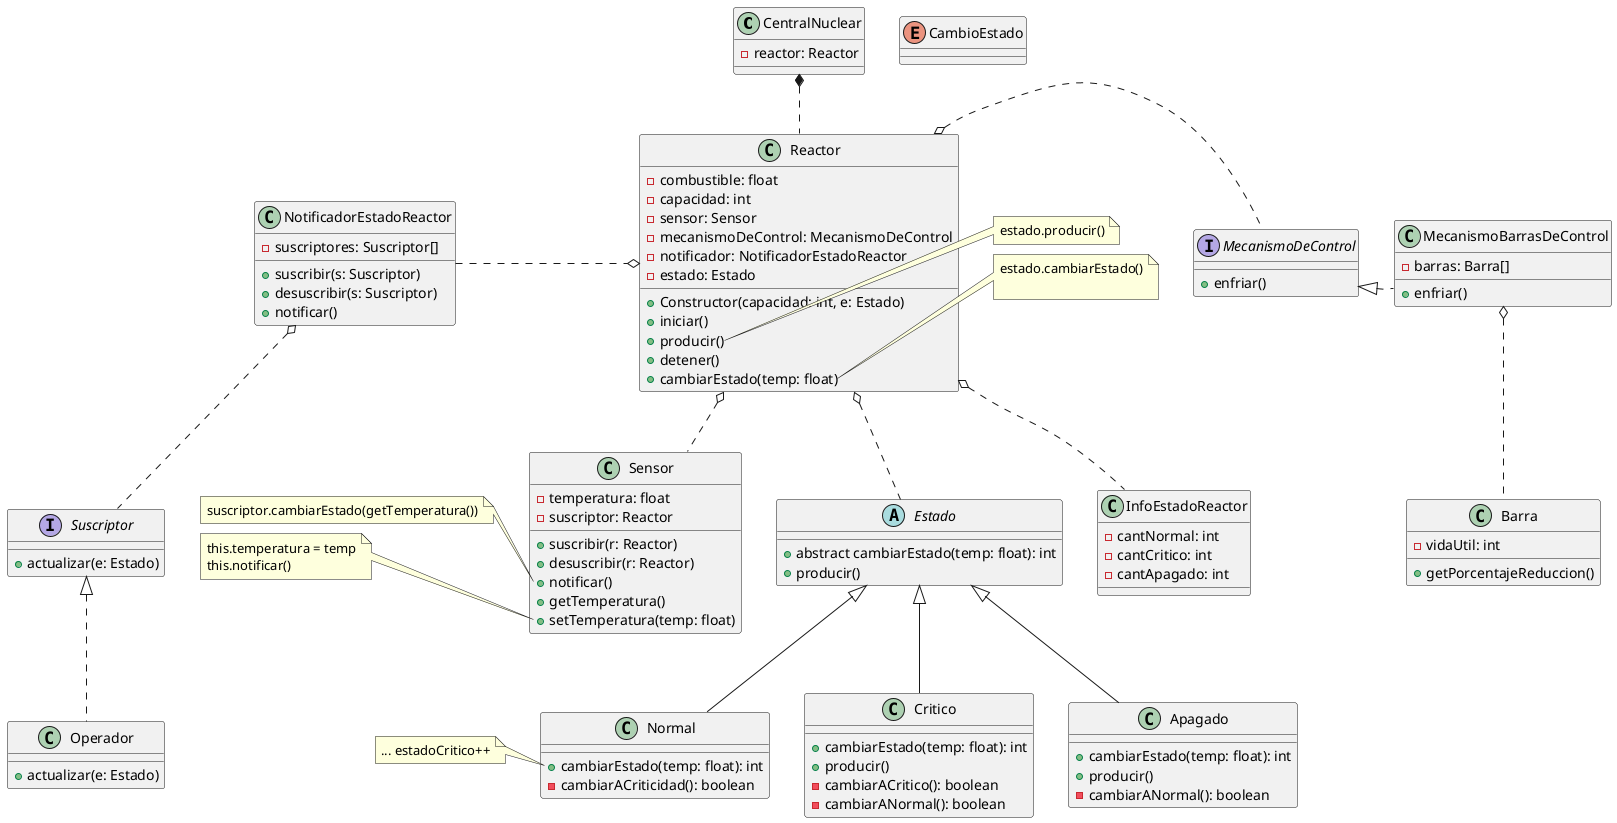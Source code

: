 @startuml

class CentralNuclear {
    - reactor: Reactor
}

class Reactor {
    - combustible: float
    - capacidad: int
    - sensor: Sensor
    - mecanismoDeControl: MecanismoDeControl
    - notificador: NotificadorEstadoReactor
    - estado: Estado
    + Constructor(capacidad: int, e: Estado)
    + iniciar()
    + producir()
    + detener()
    + cambiarEstado(temp: float)
}

class Sensor {
    - temperatura: float
    - suscriptor: Reactor
    + suscribir(r: Reactor)
    + desuscribir(r: Reactor)
    + notificar()
    + getTemperatura()
    + setTemperatura(temp: float)
}


interface MecanismoDeControl {
    + enfriar()
}

class MecanismoBarrasDeControl implements MecanismoDeControl {
    - barras: Barra[]
    + enfriar()
}
class Barra {
    - vidaUtil: int
    + getPorcentajeReduccion()
}


class NotificadorEstadoReactor {
    - suscriptores: Suscriptor[]

    + suscribir(s: Suscriptor)
    + desuscribir(s: Suscriptor)
    + notificar()
}

interface Suscriptor {
    + actualizar(e: Estado)
}

class Operador implements Suscriptor {
    + actualizar(e: Estado)
}

abstract Estado {
    + abstract cambiarEstado(temp: float): int
    + producir()
}
class Normal extends Estado{
    + cambiarEstado(temp: float): int
    - cambiarACriticidad(): boolean
}
class Critico extends Estado{
    + cambiarEstado(temp: float): int
    + producir()
    - cambiarACritico(): boolean
    - cambiarANormal(): boolean
}
class Apagado extends Estado{
    + cambiarEstado(temp: float): int
    + producir()
    - cambiarANormal(): boolean
}

enum CambioEstado

class InfoEstadoReactor {
    - cantNormal: int
    - cantCritico: int
    - cantApagado: int
}

'Relaciones
CentralNuclear *.. Reactor

' Reactor o.. Combustible
Reactor o.. Sensor
Reactor o.r. MecanismoDeControl
Reactor o.l. NotificadorEstadoReactor
Reactor o.. Estado
Reactor o.. InfoEstadoReactor

NotificadorEstadoReactor o.. Suscriptor
MecanismoBarrasDeControl o.. Barra

MecanismoBarrasDeControl o.r[hidden]. MecanismoDeControl

Note right of Reactor::producir 
    estado.producir()
end Note
Note right of Reactor::cambiarEstado 
    estado.cambiarEstado()

end Note
Note left of Sensor::notificar 
    suscriptor.cambiarEstado(getTemperatura())
end Note
Note left of Sensor::setTemperatura 
    this.temperatura = temp
    this.notificar()
end Note
Note left of Normal::cambiarEstado 
    ... estadoCritico++
end Note

@enduml